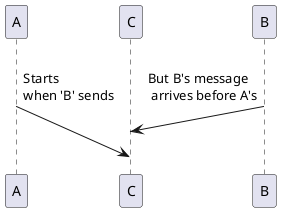 @startuml
!pragma teoz true
A ->(50) C: Starts\nwhen 'B' sends
& B ->(25) C: \nBut B's message\n arrives before A's
@enduml
